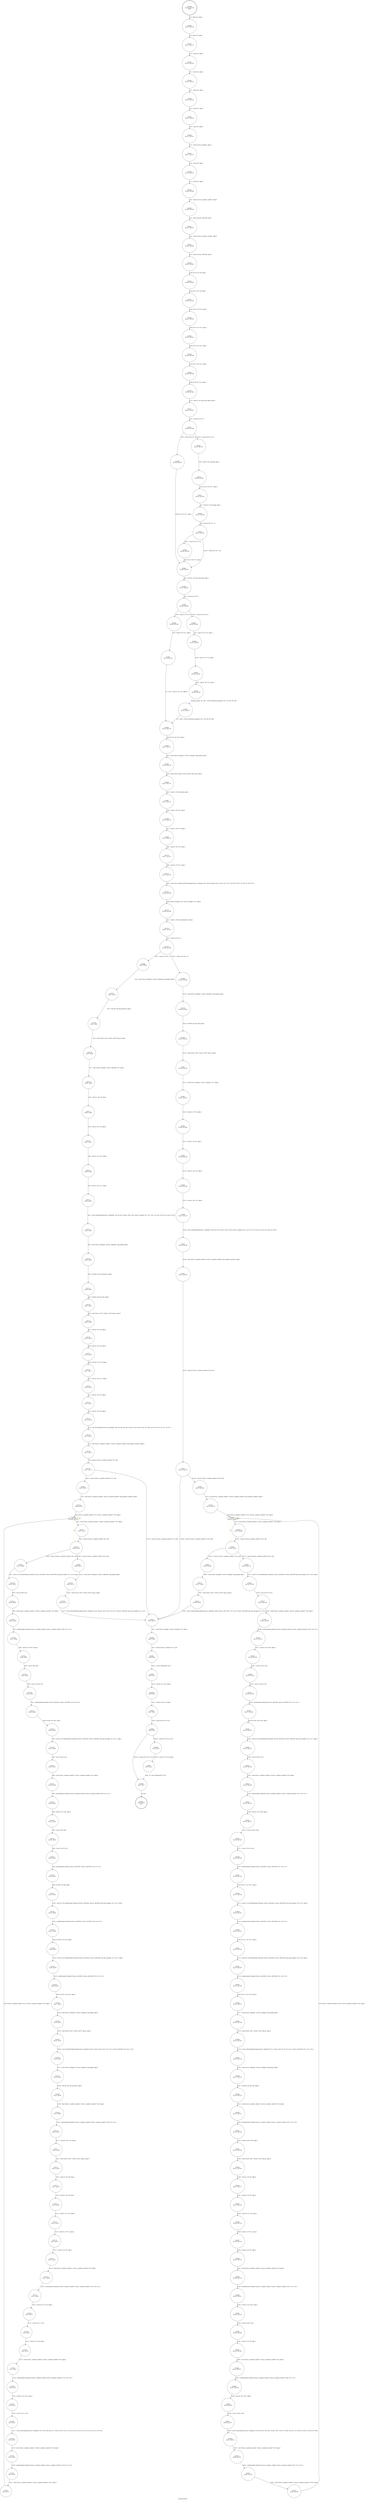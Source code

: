 digraph ui_paint_bitmap {
label="ui_paint_bitmap"
76637 [label="N76637\n(rp:52, ep:0)\nexit", shape="doublecircle"]
76638 [label="N76638\n(rp:219, ep:219)\nentry", shape="doublecircle"]
76638 -> 76640 [label="%8 = alloca i32, align 4"]
76640 [label="N76640\n(rp:218, ep:218)", shape="circle"]
76640 -> 76641 [label="%9 = alloca i32, align 4"]
76641 [label="N76641\n(rp:217, ep:217)", shape="circle"]
76641 -> 76642 [label="%10 = alloca i32, align 4"]
76642 [label="N76642\n(rp:216, ep:216)", shape="circle"]
76642 -> 76643 [label="%11 = alloca i32, align 4"]
76643 [label="N76643\n(rp:215, ep:215)", shape="circle"]
76643 -> 76644 [label="%12 = alloca i32, align 4"]
76644 [label="N76644\n(rp:214, ep:214)", shape="circle"]
76644 -> 76645 [label="%13 = alloca i32, align 4"]
76645 [label="N76645\n(rp:213, ep:213)", shape="circle"]
76645 -> 76646 [label="%14 = alloca i8*, align 8"]
76646 [label="N76646\n(rp:212, ep:212)", shape="circle"]
76646 -> 76647 [label="%15 = alloca %struct._XImage*, align 8"]
76647 [label="N76647\n(rp:211, ep:211)", shape="circle"]
76647 -> 76648 [label="%16 = alloca i8*, align 8"]
76648 [label="N76648\n(rp:210, ep:210)", shape="circle"]
76648 -> 76649 [label="%17 = alloca i32, align 4"]
76649 [label="N76649\n(rp:209, ep:209)", shape="circle"]
76649 -> 76650 [label="%18 = alloca %struct._seamless_window*, align 8"]
76650 [label="N76650\n(rp:208, ep:208)", shape="circle"]
76650 -> 76651 [label="%19 = alloca %struct._BOUNDS, align 2"]
76651 [label="N76651\n(rp:207, ep:207)", shape="circle"]
76651 -> 76652 [label="%20 = alloca %struct._seamless_window*, align 8"]
76652 [label="N76652\n(rp:206, ep:206)", shape="circle"]
76652 -> 76653 [label="%21 = alloca %struct._BOUNDS, align 2"]
76653 [label="N76653\n(rp:205, ep:205)", shape="circle"]
76653 -> 76655 [label="store i32 %0, i32* %8, align 4"]
76655 [label="N76655\n(rp:204, ep:204)", shape="circle"]
76655 -> 76657 [label="store i32 %1, i32* %9, align 4"]
76657 [label="N76657\n(rp:203, ep:203)", shape="circle"]
76657 -> 76659 [label="store i32 %2, i32* %10, align 4"]
76659 [label="N76659\n(rp:202, ep:202)", shape="circle"]
76659 -> 76661 [label="store i32 %3, i32* %11, align 4"]
76661 [label="N76661\n(rp:201, ep:201)", shape="circle"]
76661 -> 76663 [label="store i32 %4, i32* %12, align 4"]
76663 [label="N76663\n(rp:200, ep:200)", shape="circle"]
76663 -> 76665 [label="store i32 %5, i32* %13, align 4"]
76665 [label="N76665\n(rp:199, ep:199)", shape="circle"]
76665 -> 76670 [label="store i8* %6, i8** %14, align 8"]
76670 [label="N76670\n(rp:198, ep:198)", shape="circle"]
76670 -> 76671 [label="%22 = load i32, i32* @g_server_depth, align 4"]
76671 [label="N76671\n(rp:197, ep:197)", shape="circle"]
76671 -> 76672 [label="%23 = icmp eq i32 %22, 8"]
76672 [label="N76672\n(rp:196, ep:196)", shape="circle"]
76672 -> 76890 [label="[%23 = icmp eq i32 %22, 8]"]
76672 -> 76891 [label="[!(%23 = icmp eq i32 %22, 8)]"]
76676 [label="N76676\n(rp:194, ep:194)", shape="circle"]
76676 -> 76677 [label="store i32 %26, i32* %17, align 4"]
76677 [label="N76677\n(rp:193, ep:193)", shape="circle"]
76677 -> 76678 [label="%27 = load i32, i32* @g_bpp, align 4"]
76678 [label="N76678\n(rp:192, ep:192)", shape="circle"]
76678 -> 76679 [label="%28 = icmp eq i32 %27, 24"]
76679 [label="N76679\n(rp:191, ep:191)", shape="circle"]
76679 -> 76892 [label="[%28 = icmp eq i32 %27, 24]"]
76679 -> 76683 [label="[!(%28 = icmp eq i32 %27, 24)]"]
76683 [label="N76683\n(rp:188, ep:188)", shape="circle"]
76683 -> 76684 [label="%32 = load i32, i32* @g_owncolmap, align 4"]
76684 [label="N76684\n(rp:187, ep:187)", shape="circle"]
76684 -> 76685 [label="%33 = icmp ne i32 %32, 0"]
76685 [label="N76685\n(rp:186, ep:186)", shape="circle"]
76685 -> 76894 [label="[%33 = icmp ne i32 %32, 0]"]
76685 -> 76895 [label="[!(%33 = icmp ne i32 %32, 0)]"]
76687 [label="N76687\n(rp:179, ep:179)", shape="circle"]
76687 -> 76693 [label="42 = [%35 = load i8*, i8** %14, align 8]"]
76689 [label="N76689\n(rp:184, ep:184)", shape="circle"]
76689 -> 76690 [label="%38 = load i32, i32* %13, align 4"]
76690 [label="N76690\n(rp:183, ep:183)", shape="circle"]
76690 -> 76691 [label="%39 = load i8*, i8** %14, align 8"]
76691 [label="N76691\n(rp:182, ep:182)", shape="circle"]
76691 -> 76692 [label="translate_image --@-- %40 = call i8* @translate_image(i32 %37, i32 %38, i8* %39)", style="dashed", color="blue"]
76692 [label="N76692\n(rp:181, ep:181)", shape="circle"]
76692 -> 76693 [label="42 = [%40 = call i8* @translate_image(i32 %37, i32 %38, i8* %39)]"]
76693 [label="N76693\n(rp:178, ep:178)", shape="circle"]
76693 -> 76694 [label="store i8* %42, i8** %16, align 8"]
76694 [label="N76694\n(rp:177, ep:177)", shape="circle"]
76694 -> 76695 [label="%43 = load %struct._XDisplay*, %struct._XDisplay** @g_display, align 8"]
76695 [label="N76695\n(rp:176, ep:176)", shape="circle"]
76695 -> 76696 [label="%44 = load %struct.Visual*, %struct.Visual** @g_visual, align 8"]
76696 [label="N76696\n(rp:175, ep:175)", shape="circle"]
76696 -> 76697 [label="%45 = load i32, i32* @g_depth, align 4"]
76697 [label="N76697\n(rp:174, ep:174)", shape="circle"]
76697 -> 76698 [label="%46 = load i8*, i8** %16, align 8"]
76698 [label="N76698\n(rp:173, ep:173)", shape="circle"]
76698 -> 76699 [label="%47 = load i32, i32* %12, align 4"]
76699 [label="N76699\n(rp:172, ep:172)", shape="circle"]
76699 -> 76700 [label="%48 = load i32, i32* %13, align 4"]
76700 [label="N76700\n(rp:171, ep:171)", shape="circle"]
76700 -> 76701 [label="%49 = load i32, i32* %17, align 4"]
76701 [label="N76701\n(rp:170, ep:170)", shape="circle"]
76701 -> 76702 [label="%50 = call %struct._XImage* @XCreateImage(%struct._XDisplay* %43, %struct.Visual* %44, i32 %45, i32 2, i32 0, i8* %46, i32 %47, i32 %48, i32 %49, i32 0)"]
76702 [label="N76702\n(rp:169, ep:169)", shape="circle"]
76702 -> 76703 [label="store %struct._XImage* %50, %struct._XImage** %15, align 8"]
76703 [label="N76703\n(rp:168, ep:168)", shape="circle"]
76703 -> 76704 [label="%51 = load i32, i32* @g_ownbackstore, align 4"]
76704 [label="N76704\n(rp:167, ep:167)", shape="circle"]
76704 -> 76705 [label="%52 = icmp ne i32 %51, 0"]
76705 [label="N76705\n(rp:166, ep:166)", shape="circle"]
76705 -> 76898 [label="[%52 = icmp ne i32 %51, 0]"]
76705 -> 76899 [label="[!(%52 = icmp ne i32 %51, 0)]"]
76707 [label="N76707\n(rp:92, ep:92)", shape="circle"]
76707 -> 76708 [label="%55 = load i64, i64* @g_backstore, align 8"]
76708 [label="N76708\n(rp:91, ep:91)", shape="circle"]
76708 -> 76709 [label="%56 = load %struct._XGC*, %struct._XGC** @g_gc, align 8"]
76709 [label="N76709\n(rp:90, ep:90)", shape="circle"]
76709 -> 76710 [label="%57 = load %struct._XImage*, %struct._XImage** %15, align 8"]
76710 [label="N76710\n(rp:89, ep:89)", shape="circle"]
76710 -> 76711 [label="%58 = load i32, i32* %8, align 4"]
76711 [label="N76711\n(rp:88, ep:88)", shape="circle"]
76711 -> 76712 [label="%59 = load i32, i32* %9, align 4"]
76712 [label="N76712\n(rp:87, ep:87)", shape="circle"]
76712 -> 76713 [label="%60 = load i32, i32* %10, align 4"]
76713 [label="N76713\n(rp:86, ep:86)", shape="circle"]
76713 -> 76714 [label="%61 = load i32, i32* %11, align 4"]
76714 [label="N76714\n(rp:85, ep:85)", shape="circle"]
76714 -> 76715 [label="%62 = call i32 @XPutImage(%struct._XDisplay* %54, i64 %55, %struct._XGC* %56, %struct._XImage* %57, i32 0, i32 0, i32 %58, i32 %59, i32 %60, i32 %61)"]
76715 [label="N76715\n(rp:84, ep:84)", shape="circle"]
76715 -> 76716 [label="%63 = load %struct._XDisplay*, %struct._XDisplay** @g_display, align 8"]
76716 [label="N76716\n(rp:83, ep:83)", shape="circle"]
76716 -> 76717 [label="%64 = load i64, i64* @g_backstore, align 8"]
76717 [label="N76717\n(rp:82, ep:82)", shape="circle"]
76717 -> 76718 [label="%65 = load i64, i64* @g_wnd, align 8"]
76718 [label="N76718\n(rp:81, ep:81)", shape="circle"]
76718 -> 76719 [label="%66 = load %struct._XGC*, %struct._XGC** @g_gc, align 8"]
76719 [label="N76719\n(rp:80, ep:80)", shape="circle"]
76719 -> 76720 [label="%67 = load i32, i32* %8, align 4"]
76720 [label="N76720\n(rp:79, ep:79)", shape="circle"]
76720 -> 76721 [label="%68 = load i32, i32* %9, align 4"]
76721 [label="N76721\n(rp:78, ep:78)", shape="circle"]
76721 -> 76722 [label="%69 = load i32, i32* %10, align 4"]
76722 [label="N76722\n(rp:77, ep:77)", shape="circle"]
76722 -> 76723 [label="%70 = load i32, i32* %11, align 4"]
76723 [label="N76723\n(rp:76, ep:76)", shape="circle"]
76723 -> 76724 [label="%71 = load i32, i32* %8, align 4"]
76724 [label="N76724\n(rp:75, ep:75)", shape="circle"]
76724 -> 76725 [label="%72 = load i32, i32* %9, align 4"]
76725 [label="N76725\n(rp:74, ep:74)", shape="circle"]
76725 -> 76729 [label="%73 = call i32 @XCopyArea(%struct._XDisplay* %63, i64 %64, i64 %65, %struct._XGC* %66, i32 %67, i32 %68, i32 %69, i32 %70, i32 %71, i32 %72)"]
76729 [label="N76729\n(rp:73, ep:73)", shape="circle"]
76729 -> 76730 [label="%75 = load %struct._seamless_window*, %struct._seamless_window** @g_seamless_windows, align 8"]
76730 [label="N76730\n(rp:72, ep:72)", shape="circle"]
76730 -> 76731 [label="%76 = icmp ne %struct._seamless_window* %75, null"]
76731 [label="N76731\n(rp:71, ep:71)", shape="circle"]
76731 -> 76900 [label="[%76 = icmp ne %struct._seamless_window* %75, null]"]
76731 -> 76879 [label="[!(%76 = icmp ne %struct._seamless_window* %75, null)]"]
76734 [label="N76734\n(rp:69, ep:69)", shape="circle"]
76734 -> 76736 [label="store %struct._seamless_window* %79, %struct._seamless_window** %18, align 8"]
76736 [label="N76736\n(rp:68, ep:16)", shape="box"]
76736 -> 76737 [label="%81 = load %struct._seamless_window*, %struct._seamless_window** %18, align 8"]
76736 -> 76736 [label="@", style="dashed", color="orange"]
76736 -> 76738 [label="@", style="dashed", color="orange"]
76737 [label="N76737\n(rp:67, ep:15)", shape="circle"]
76737 -> 76738 [label="%82 = icmp ne %struct._seamless_window* %81, null"]
76738 [label="N76738\n(rp:66, ep:14)", shape="circle"]
76738 -> 76902 [label="[%82 = icmp ne %struct._seamless_window* %81, null]"]
76738 -> 76903 [label="[!(%82 = icmp ne %struct._seamless_window* %81, null)]"]
76740 [label="N76740\n(rp:50, ep:67)", shape="circle"]
76740 -> 76741 [label="%85 = sext i16 %84 to i32"]
76741 [label="N76741\n(rp:49, ep:66)", shape="circle"]
76741 -> 76742 [label="%86 = load %struct._seamless_window*, %struct._seamless_window** %18, align 8"]
76742 [label="N76742\n(rp:48, ep:65)", shape="circle"]
76742 -> 76743 [label="%87 = getelementptr inbounds %struct._seamless_window, %struct._seamless_window* %86, i32 0, i32 4"]
76743 [label="N76743\n(rp:47, ep:64)", shape="circle"]
76743 -> 76744 [label="%88 = load i32, i32* %87, align 8"]
76744 [label="N76744\n(rp:46, ep:63)", shape="circle"]
76744 -> 76745 [label="%89 = sub i32 %85, %88"]
76745 [label="N76745\n(rp:45, ep:62)", shape="circle"]
76745 -> 76746 [label="%90 = trunc i32 %89 to i16"]
76746 [label="N76746\n(rp:44, ep:61)", shape="circle"]
76746 -> 76747 [label="%91 = getelementptr inbounds %struct._BOUNDS, %struct._BOUNDS* %19, i32 0, i32 0"]
76747 [label="N76747\n(rp:43, ep:60)", shape="circle"]
76747 -> 76748 [label="store i16 %90, i16* %91, align 2"]
76748 [label="N76748\n(rp:42, ep:59)", shape="circle"]
76748 -> 76749 [label="%92 = load i16, i16* getelementptr inbounds (%struct._BOUNDS, %struct._BOUNDS* @g_clip_rectangle, i32 0, i32 1), align 2"]
76749 [label="N76749\n(rp:41, ep:58)", shape="circle"]
76749 -> 76750 [label="%93 = sext i16 %92 to i32"]
76750 [label="N76750\n(rp:40, ep:57)", shape="circle"]
76750 -> 76751 [label="%94 = load %struct._seamless_window*, %struct._seamless_window** %18, align 8"]
76751 [label="N76751\n(rp:39, ep:56)", shape="circle"]
76751 -> 76752 [label="%95 = getelementptr inbounds %struct._seamless_window, %struct._seamless_window* %94, i32 0, i32 5"]
76752 [label="N76752\n(rp:38, ep:55)", shape="circle"]
76752 -> 76753 [label="%96 = load i32, i32* %95, align 4"]
76753 [label="N76753\n(rp:37, ep:54)", shape="circle"]
76753 -> 76754 [label="%97 = sub i32 %93, %96"]
76754 [label="N76754\n(rp:36, ep:53)", shape="circle"]
76754 -> 76755 [label="%98 = trunc i32 %97 to i16"]
76755 [label="N76755\n(rp:35, ep:52)", shape="circle"]
76755 -> 76756 [label="%99 = getelementptr inbounds %struct._BOUNDS, %struct._BOUNDS* %19, i32 0, i32 1"]
76756 [label="N76756\n(rp:34, ep:51)", shape="circle"]
76756 -> 76757 [label="store i16 %98, i16* %99, align 2"]
76757 [label="N76757\n(rp:33, ep:50)", shape="circle"]
76757 -> 76758 [label="%100 = load i16, i16* getelementptr inbounds (%struct._BOUNDS, %struct._BOUNDS* @g_clip_rectangle, i32 0, i32 2), align 2"]
76758 [label="N76758\n(rp:32, ep:49)", shape="circle"]
76758 -> 76759 [label="%101 = getelementptr inbounds %struct._BOUNDS, %struct._BOUNDS* %19, i32 0, i32 2"]
76759 [label="N76759\n(rp:31, ep:48)", shape="circle"]
76759 -> 76760 [label="store i16 %100, i16* %101, align 2"]
76760 [label="N76760\n(rp:30, ep:47)", shape="circle"]
76760 -> 76761 [label="%102 = load i16, i16* getelementptr inbounds (%struct._BOUNDS, %struct._BOUNDS* @g_clip_rectangle, i32 0, i32 3), align 2"]
76761 [label="N76761\n(rp:29, ep:46)", shape="circle"]
76761 -> 76762 [label="%103 = getelementptr inbounds %struct._BOUNDS, %struct._BOUNDS* %19, i32 0, i32 3"]
76762 [label="N76762\n(rp:28, ep:45)", shape="circle"]
76762 -> 76763 [label="store i16 %102, i16* %103, align 2"]
76763 [label="N76763\n(rp:27, ep:44)", shape="circle"]
76763 -> 76764 [label="%104 = load %struct._XDisplay*, %struct._XDisplay** @g_display, align 8"]
76764 [label="N76764\n(rp:26, ep:43)", shape="circle"]
76764 -> 76765 [label="%105 = load %struct._XGC*, %struct._XGC** @g_gc, align 8"]
76765 [label="N76765\n(rp:25, ep:42)", shape="circle"]
76765 -> 76766 [label="%106 = call i32 @XSetClipRectangles(%struct._XDisplay* %104, %struct._XGC* %105, i32 0, i32 0, %struct._BOUNDS* %19, i32 1, i32 3)"]
76766 [label="N76766\n(rp:24, ep:41)", shape="circle"]
76766 -> 76767 [label="%107 = load %struct._XDisplay*, %struct._XDisplay** @g_display, align 8"]
76767 [label="N76767\n(rp:23, ep:40)", shape="circle"]
76767 -> 76768 [label="%108 = load i64, i64* @g_backstore, align 8"]
76768 [label="N76768\n(rp:22, ep:39)", shape="circle"]
76768 -> 76769 [label="%109 = load %struct._seamless_window*, %struct._seamless_window** %18, align 8"]
76769 [label="N76769\n(rp:21, ep:38)", shape="circle"]
76769 -> 76770 [label="%110 = getelementptr inbounds %struct._seamless_window, %struct._seamless_window* %109, i32 0, i32 0"]
76770 [label="N76770\n(rp:20, ep:37)", shape="circle"]
76770 -> 76771 [label="%111 = load i64, i64* %110, align 8"]
76771 [label="N76771\n(rp:19, ep:36)", shape="circle"]
76771 -> 76772 [label="%112 = load %struct._XGC*, %struct._XGC** @g_gc, align 8"]
76772 [label="N76772\n(rp:18, ep:35)", shape="circle"]
76772 -> 76773 [label="%113 = load i32, i32* %8, align 4"]
76773 [label="N76773\n(rp:17, ep:34)", shape="circle"]
76773 -> 76774 [label="%114 = load i32, i32* %9, align 4"]
76774 [label="N76774\n(rp:16, ep:33)", shape="circle"]
76774 -> 76775 [label="%115 = load i32, i32* %10, align 4"]
76775 [label="N76775\n(rp:15, ep:32)", shape="circle"]
76775 -> 76776 [label="%116 = load i32, i32* %11, align 4"]
76776 [label="N76776\n(rp:14, ep:31)", shape="circle"]
76776 -> 76777 [label="%117 = load i32, i32* %8, align 4"]
76777 [label="N76777\n(rp:13, ep:30)", shape="circle"]
76777 -> 76778 [label="%118 = load %struct._seamless_window*, %struct._seamless_window** %18, align 8"]
76778 [label="N76778\n(rp:12, ep:29)", shape="circle"]
76778 -> 76779 [label="%119 = getelementptr inbounds %struct._seamless_window, %struct._seamless_window* %118, i32 0, i32 4"]
76779 [label="N76779\n(rp:11, ep:28)", shape="circle"]
76779 -> 76780 [label="%120 = load i32, i32* %119, align 8"]
76780 [label="N76780\n(rp:10, ep:27)", shape="circle"]
76780 -> 76781 [label="%121 = sub i32 %117, %120"]
76781 [label="N76781\n(rp:9, ep:26)", shape="circle"]
76781 -> 76782 [label="%122 = load i32, i32* %9, align 4"]
76782 [label="N76782\n(rp:8, ep:25)", shape="circle"]
76782 -> 76783 [label="%123 = load %struct._seamless_window*, %struct._seamless_window** %18, align 8"]
76783 [label="N76783\n(rp:7, ep:24)", shape="circle"]
76783 -> 76784 [label="%124 = getelementptr inbounds %struct._seamless_window, %struct._seamless_window* %123, i32 0, i32 5"]
76784 [label="N76784\n(rp:6, ep:23)", shape="circle"]
76784 -> 76785 [label="%125 = load i32, i32* %124, align 4"]
76785 [label="N76785\n(rp:5, ep:22)", shape="circle"]
76785 -> 76786 [label="%126 = sub i32 %122, %125"]
76786 [label="N76786\n(rp:4, ep:21)", shape="circle"]
76786 -> 76788 [label="%127 = call i32 @XCopyArea(%struct._XDisplay* %107, i64 %108, i64 %111, %struct._XGC* %112, i32 %113, i32 %114, i32 %115, i32 %116, i32 %121, i32 %126)"]
76788 [label="N76788\n(rp:3, ep:20)", shape="circle"]
76788 -> 76789 [label="%129 = load %struct._seamless_window*, %struct._seamless_window** %18, align 8"]
76789 [label="N76789\n(rp:2, ep:19)", shape="circle"]
76789 -> 76790 [label="%130 = getelementptr inbounds %struct._seamless_window, %struct._seamless_window* %129, i32 0, i32 20"]
76790 [label="N76790\n(rp:1, ep:18)", shape="circle"]
76790 -> 76791 [label="%131 = load %struct._seamless_window*, %struct._seamless_window** %130, align 8"]
76791 [label="N76791\n(rp:0, ep:17)", shape="circle"]
76791 -> 76736 [label="store %struct._seamless_window* %131, %struct._seamless_window** %18, align 8"]
76794 [label="N76794\n(rp:64, ep:12)", shape="circle"]
76794 -> 76795 [label="%134 = load %struct._XGC*, %struct._XGC** @g_gc, align 8"]
76795 [label="N76795\n(rp:63, ep:11)", shape="circle"]
76795 -> 76879 [label="%135 = call i32 @XSetClipRectangles(%struct._XDisplay* %133, %struct._XGC* %134, i32 0, i32 0, %struct._BOUNDS* @g_clip_rectangle, i32 1, i32 3)"]
76799 [label="N76799\n(rp:164, ep:164)", shape="circle"]
76799 -> 76800 [label="%139 = load i64, i64* @g_wnd, align 8"]
76800 [label="N76800\n(rp:163, ep:163)", shape="circle"]
76800 -> 76801 [label="%140 = load %struct._XGC*, %struct._XGC** @g_gc, align 8"]
76801 [label="N76801\n(rp:162, ep:162)", shape="circle"]
76801 -> 76802 [label="%141 = load %struct._XImage*, %struct._XImage** %15, align 8"]
76802 [label="N76802\n(rp:161, ep:161)", shape="circle"]
76802 -> 76803 [label="%142 = load i32, i32* %8, align 4"]
76803 [label="N76803\n(rp:160, ep:160)", shape="circle"]
76803 -> 76804 [label="%143 = load i32, i32* %9, align 4"]
76804 [label="N76804\n(rp:159, ep:159)", shape="circle"]
76804 -> 76805 [label="%144 = load i32, i32* %10, align 4"]
76805 [label="N76805\n(rp:158, ep:158)", shape="circle"]
76805 -> 76806 [label="%145 = load i32, i32* %11, align 4"]
76806 [label="N76806\n(rp:157, ep:157)", shape="circle"]
76806 -> 76810 [label="%146 = call i32 @XPutImage(%struct._XDisplay* %138, i64 %139, %struct._XGC* %140, %struct._XImage* %141, i32 0, i32 0, i32 %142, i32 %143, i32 %144, i32 %145)"]
76810 [label="N76810\n(rp:156, ep:156)", shape="circle"]
76810 -> 76811 [label="%148 = load %struct._seamless_window*, %struct._seamless_window** @g_seamless_windows, align 8"]
76811 [label="N76811\n(rp:155, ep:155)", shape="circle"]
76811 -> 76812 [label="%149 = icmp ne %struct._seamless_window* %148, null"]
76812 [label="N76812\n(rp:154, ep:154)", shape="circle"]
76812 -> 76904 [label="[%149 = icmp ne %struct._seamless_window* %148, null]"]
76812 -> 76879 [label="[!(%149 = icmp ne %struct._seamless_window* %148, null)]"]
76815 [label="N76815\n(rp:152, ep:152)", shape="circle"]
76815 -> 76817 [label="store %struct._seamless_window* %152, %struct._seamless_window** %20, align 8"]
76817 [label="N76817\n(rp:151, ep:99)", shape="box"]
76817 -> 76818 [label="%154 = load %struct._seamless_window*, %struct._seamless_window** %20, align 8"]
76817 -> 76817 [label="@", style="dashed", color="orange"]
76817 -> 76819 [label="@", style="dashed", color="orange"]
76818 [label="N76818\n(rp:150, ep:98)", shape="circle"]
76818 -> 76819 [label="%155 = icmp ne %struct._seamless_window* %154, null"]
76819 [label="N76819\n(rp:149, ep:97)", shape="circle"]
76819 -> 76906 [label="[%155 = icmp ne %struct._seamless_window* %154, null]"]
76819 -> 76907 [label="[!(%155 = icmp ne %struct._seamless_window* %154, null)]"]
76821 [label="N76821\n(rp:144, ep:150)", shape="circle"]
76821 -> 76822 [label="%158 = sext i16 %157 to i32"]
76822 [label="N76822\n(rp:143, ep:149)", shape="circle"]
76822 -> 76823 [label="%159 = load %struct._seamless_window*, %struct._seamless_window** %20, align 8"]
76823 [label="N76823\n(rp:142, ep:148)", shape="circle"]
76823 -> 76824 [label="%160 = getelementptr inbounds %struct._seamless_window, %struct._seamless_window* %159, i32 0, i32 4"]
76824 [label="N76824\n(rp:141, ep:147)", shape="circle"]
76824 -> 76825 [label="%161 = load i32, i32* %160, align 8"]
76825 [label="N76825\n(rp:140, ep:146)", shape="circle"]
76825 -> 76826 [label="%162 = sub i32 %158, %161"]
76826 [label="N76826\n(rp:139, ep:145)", shape="circle"]
76826 -> 76827 [label="%163 = trunc i32 %162 to i16"]
76827 [label="N76827\n(rp:138, ep:144)", shape="circle"]
76827 -> 76828 [label="%164 = getelementptr inbounds %struct._BOUNDS, %struct._BOUNDS* %21, i32 0, i32 0"]
76828 [label="N76828\n(rp:137, ep:143)", shape="circle"]
76828 -> 76829 [label="store i16 %163, i16* %164, align 2"]
76829 [label="N76829\n(rp:136, ep:142)", shape="circle"]
76829 -> 76830 [label="%165 = load i16, i16* getelementptr inbounds (%struct._BOUNDS, %struct._BOUNDS* @g_clip_rectangle, i32 0, i32 1), align 2"]
76830 [label="N76830\n(rp:135, ep:141)", shape="circle"]
76830 -> 76831 [label="%166 = sext i16 %165 to i32"]
76831 [label="N76831\n(rp:134, ep:140)", shape="circle"]
76831 -> 76832 [label="%167 = load %struct._seamless_window*, %struct._seamless_window** %20, align 8"]
76832 [label="N76832\n(rp:133, ep:139)", shape="circle"]
76832 -> 76833 [label="%168 = getelementptr inbounds %struct._seamless_window, %struct._seamless_window* %167, i32 0, i32 5"]
76833 [label="N76833\n(rp:132, ep:138)", shape="circle"]
76833 -> 76834 [label="%169 = load i32, i32* %168, align 4"]
76834 [label="N76834\n(rp:131, ep:137)", shape="circle"]
76834 -> 76835 [label="%170 = sub i32 %166, %169"]
76835 [label="N76835\n(rp:130, ep:136)", shape="circle"]
76835 -> 76836 [label="%171 = trunc i32 %170 to i16"]
76836 [label="N76836\n(rp:129, ep:135)", shape="circle"]
76836 -> 76837 [label="%172 = getelementptr inbounds %struct._BOUNDS, %struct._BOUNDS* %21, i32 0, i32 1"]
76837 [label="N76837\n(rp:128, ep:134)", shape="circle"]
76837 -> 76838 [label="store i16 %171, i16* %172, align 2"]
76838 [label="N76838\n(rp:127, ep:133)", shape="circle"]
76838 -> 76839 [label="%173 = load i16, i16* getelementptr inbounds (%struct._BOUNDS, %struct._BOUNDS* @g_clip_rectangle, i32 0, i32 2), align 2"]
76839 [label="N76839\n(rp:126, ep:132)", shape="circle"]
76839 -> 76840 [label="%174 = getelementptr inbounds %struct._BOUNDS, %struct._BOUNDS* %21, i32 0, i32 2"]
76840 [label="N76840\n(rp:125, ep:131)", shape="circle"]
76840 -> 76841 [label="store i16 %173, i16* %174, align 2"]
76841 [label="N76841\n(rp:124, ep:130)", shape="circle"]
76841 -> 76842 [label="%175 = load i16, i16* getelementptr inbounds (%struct._BOUNDS, %struct._BOUNDS* @g_clip_rectangle, i32 0, i32 3), align 2"]
76842 [label="N76842\n(rp:123, ep:129)", shape="circle"]
76842 -> 76843 [label="%176 = getelementptr inbounds %struct._BOUNDS, %struct._BOUNDS* %21, i32 0, i32 3"]
76843 [label="N76843\n(rp:122, ep:128)", shape="circle"]
76843 -> 76844 [label="store i16 %175, i16* %176, align 2"]
76844 [label="N76844\n(rp:121, ep:127)", shape="circle"]
76844 -> 76845 [label="%177 = load %struct._XDisplay*, %struct._XDisplay** @g_display, align 8"]
76845 [label="N76845\n(rp:120, ep:126)", shape="circle"]
76845 -> 76846 [label="%178 = load %struct._XGC*, %struct._XGC** @g_gc, align 8"]
76846 [label="N76846\n(rp:119, ep:125)", shape="circle"]
76846 -> 76847 [label="%179 = call i32 @XSetClipRectangles(%struct._XDisplay* %177, %struct._XGC* %178, i32 0, i32 0, %struct._BOUNDS* %21, i32 1, i32 3)"]
76847 [label="N76847\n(rp:118, ep:124)", shape="circle"]
76847 -> 76848 [label="%180 = load %struct._XDisplay*, %struct._XDisplay** @g_display, align 8"]
76848 [label="N76848\n(rp:117, ep:123)", shape="circle"]
76848 -> 76849 [label="%181 = load i64, i64* @g_wnd, align 8"]
76849 [label="N76849\n(rp:116, ep:122)", shape="circle"]
76849 -> 76850 [label="%182 = load %struct._seamless_window*, %struct._seamless_window** %20, align 8"]
76850 [label="N76850\n(rp:115, ep:121)", shape="circle"]
76850 -> 76851 [label="%183 = getelementptr inbounds %struct._seamless_window, %struct._seamless_window* %182, i32 0, i32 0"]
76851 [label="N76851\n(rp:114, ep:120)", shape="circle"]
76851 -> 76852 [label="%184 = load i64, i64* %183, align 8"]
76852 [label="N76852\n(rp:113, ep:119)", shape="circle"]
76852 -> 76853 [label="%185 = load %struct._XGC*, %struct._XGC** @g_gc, align 8"]
76853 [label="N76853\n(rp:112, ep:118)", shape="circle"]
76853 -> 76854 [label="%186 = load i32, i32* %8, align 4"]
76854 [label="N76854\n(rp:111, ep:117)", shape="circle"]
76854 -> 76855 [label="%187 = load i32, i32* %9, align 4"]
76855 [label="N76855\n(rp:110, ep:116)", shape="circle"]
76855 -> 76856 [label="%188 = load i32, i32* %10, align 4"]
76856 [label="N76856\n(rp:109, ep:115)", shape="circle"]
76856 -> 76857 [label="%189 = load i32, i32* %11, align 4"]
76857 [label="N76857\n(rp:108, ep:114)", shape="circle"]
76857 -> 76858 [label="%190 = load i32, i32* %8, align 4"]
76858 [label="N76858\n(rp:107, ep:113)", shape="circle"]
76858 -> 76859 [label="%191 = load %struct._seamless_window*, %struct._seamless_window** %20, align 8"]
76859 [label="N76859\n(rp:106, ep:112)", shape="circle"]
76859 -> 76860 [label="%192 = getelementptr inbounds %struct._seamless_window, %struct._seamless_window* %191, i32 0, i32 4"]
76860 [label="N76860\n(rp:105, ep:111)", shape="circle"]
76860 -> 76861 [label="%193 = load i32, i32* %192, align 8"]
76861 [label="N76861\n(rp:104, ep:110)", shape="circle"]
76861 -> 76862 [label="%194 = sub i32 %190, %193"]
76862 [label="N76862\n(rp:103, ep:109)", shape="circle"]
76862 -> 76863 [label="%195 = load i32, i32* %9, align 4"]
76863 [label="N76863\n(rp:102, ep:108)", shape="circle"]
76863 -> 76864 [label="%196 = load %struct._seamless_window*, %struct._seamless_window** %20, align 8"]
76864 [label="N76864\n(rp:101, ep:107)", shape="circle"]
76864 -> 76865 [label="%197 = getelementptr inbounds %struct._seamless_window, %struct._seamless_window* %196, i32 0, i32 5"]
76865 [label="N76865\n(rp:100, ep:106)", shape="circle"]
76865 -> 76866 [label="%198 = load i32, i32* %197, align 4"]
76866 [label="N76866\n(rp:99, ep:105)", shape="circle"]
76866 -> 76867 [label="%199 = sub i32 %195, %198"]
76867 [label="N76867\n(rp:98, ep:104)", shape="circle"]
76867 -> 76869 [label="%200 = call i32 @XCopyArea(%struct._XDisplay* %180, i64 %181, i64 %184, %struct._XGC* %185, i32 %186, i32 %187, i32 %188, i32 %189, i32 %194, i32 %199)"]
76869 [label="N76869\n(rp:97, ep:103)", shape="circle"]
76869 -> 76870 [label="%202 = load %struct._seamless_window*, %struct._seamless_window** %20, align 8"]
76870 [label="N76870\n(rp:96, ep:102)", shape="circle"]
76870 -> 76871 [label="%203 = getelementptr inbounds %struct._seamless_window, %struct._seamless_window* %202, i32 0, i32 20"]
76871 [label="N76871\n(rp:95, ep:101)", shape="circle"]
76871 -> 76872 [label="%204 = load %struct._seamless_window*, %struct._seamless_window** %203, align 8"]
76872 [label="N76872\n(rp:94, ep:100)", shape="circle"]
76872 -> 76817 [label="store %struct._seamless_window* %204, %struct._seamless_window** %20, align 8"]
76875 [label="N76875\n(rp:147, ep:95)", shape="circle"]
76875 -> 76876 [label="%207 = load %struct._XGC*, %struct._XGC** @g_gc, align 8"]
76876 [label="N76876\n(rp:146, ep:94)", shape="circle"]
76876 -> 76879 [label="%208 = call i32 @XSetClipRectangles(%struct._XDisplay* %206, %struct._XGC* %207, i32 0, i32 0, %struct._BOUNDS* @g_clip_rectangle, i32 1, i32 3)"]
76879 [label="N76879\n(rp:62, ep:10)", shape="circle"]
76879 -> 76880 [label="%211 = load %struct._XImage*, %struct._XImage** %15, align 8"]
76880 [label="N76880\n(rp:61, ep:9)", shape="circle"]
76880 -> 76881 [label="%212 = bitcast %struct._XImage* %211 to i8*"]
76881 [label="N76881\n(rp:60, ep:8)", shape="circle"]
76881 -> 76882 [label="%213 = call i32 @XFree(i8* %212)"]
76882 [label="N76882\n(rp:59, ep:7)", shape="circle"]
76882 -> 76883 [label="%214 = load i8*, i8** %16, align 8"]
76883 [label="N76883\n(rp:58, ep:6)", shape="circle"]
76883 -> 76884 [label="%215 = load i8*, i8** %14, align 8"]
76884 [label="N76884\n(rp:57, ep:5)", shape="circle"]
76884 -> 76885 [label="%216 = icmp ne i8* %214, %215"]
76885 [label="N76885\n(rp:56, ep:4)", shape="circle"]
76885 -> 76908 [label="[%216 = icmp ne i8* %214, %215]"]
76885 -> 76889 [label="[!(%216 = icmp ne i8* %214, %215)]"]
76887 [label="N76887\n(rp:54, ep:2)", shape="circle"]
76887 -> 76889 [label="xfree --@-- call void @xfree(i8* %218)", style="dashed", color="blue"]
76889 [label="N76889\n(rp:53, ep:1)", shape="circle"]
76889 -> 76637 [label="ret void"]
76890 [label="N76890\n(rp:189, ep:189)", shape="circle"]
76890 -> 76683 [label="store i32 8, i32* %17, align 4"]
76891 [label="N76891\n(rp:195, ep:195)", shape="circle"]
76891 -> 76676 [label="%26 = load i32, i32* @g_bpp, align 4"]
76892 [label="N76892\n(rp:190, ep:190)", shape="circle"]
76892 -> 76683 [label="store i32 32, i32* %17, align 4"]
76894 [label="N76894\n(rp:180, ep:180)", shape="circle"]
76894 -> 76687 [label="%35 = load i8*, i8** %14, align 8"]
76895 [label="N76895\n(rp:185, ep:185)", shape="circle"]
76895 -> 76689 [label="%37 = load i32, i32* %12, align 4"]
76898 [label="N76898\n(rp:93, ep:93)", shape="circle"]
76898 -> 76707 [label="%54 = load %struct._XDisplay*, %struct._XDisplay** @g_display, align 8"]
76899 [label="N76899\n(rp:165, ep:165)", shape="circle"]
76899 -> 76799 [label="%138 = load %struct._XDisplay*, %struct._XDisplay** @g_display, align 8"]
76900 [label="N76900\n(rp:70, ep:70)", shape="circle"]
76900 -> 76734 [label="%79 = load %struct._seamless_window*, %struct._seamless_window** @g_seamless_windows, align 8"]
76902 [label="N76902\n(rp:51, ep:68)", shape="circle"]
76902 -> 76740 [label="%84 = load i16, i16* getelementptr inbounds (%struct._BOUNDS, %struct._BOUNDS* @g_clip_rectangle, i32 0, i32 0), align 2"]
76903 [label="N76903\n(rp:65, ep:13)", shape="circle"]
76903 -> 76794 [label="%133 = load %struct._XDisplay*, %struct._XDisplay** @g_display, align 8"]
76904 [label="N76904\n(rp:153, ep:153)", shape="circle"]
76904 -> 76815 [label="%152 = load %struct._seamless_window*, %struct._seamless_window** @g_seamless_windows, align 8"]
76906 [label="N76906\n(rp:145, ep:151)", shape="circle"]
76906 -> 76821 [label="%157 = load i16, i16* getelementptr inbounds (%struct._BOUNDS, %struct._BOUNDS* @g_clip_rectangle, i32 0, i32 0), align 2"]
76907 [label="N76907\n(rp:148, ep:96)", shape="circle"]
76907 -> 76875 [label="%206 = load %struct._XDisplay*, %struct._XDisplay** @g_display, align 8"]
76908 [label="N76908\n(rp:55, ep:3)", shape="circle"]
76908 -> 76887 [label="%218 = load i8*, i8** %16, align 8"]
}
